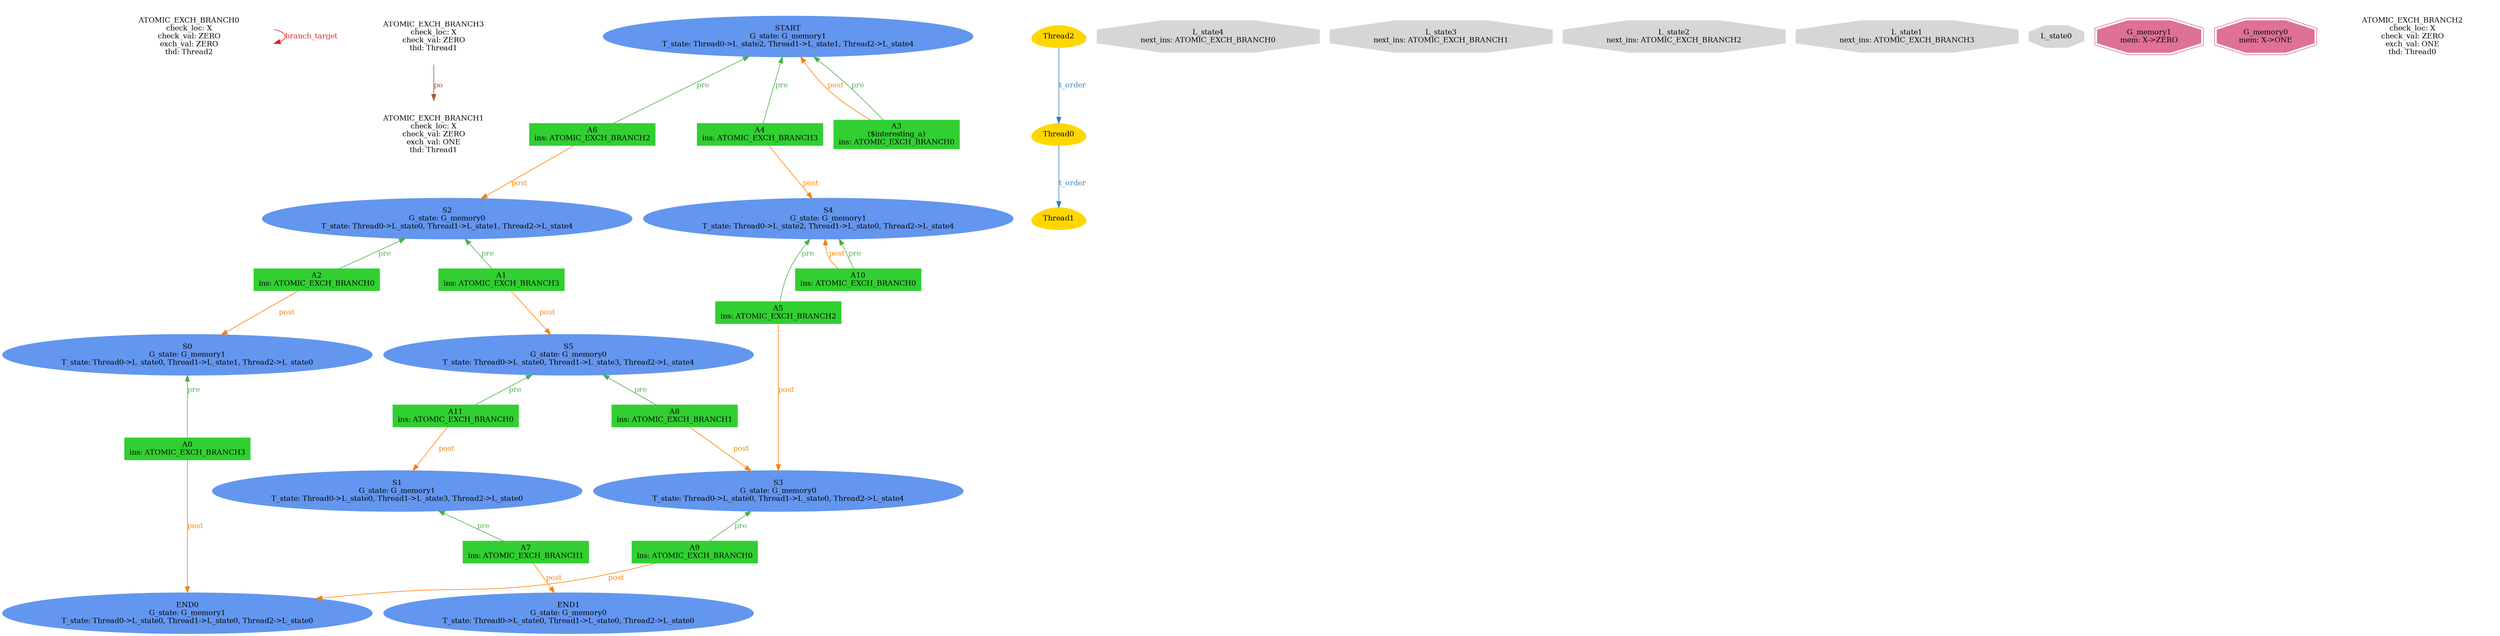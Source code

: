 digraph "graph" {
graph [fontsize=12]
node [fontsize=12]
edge [fontsize=12]
rankdir=TB;
"N29" -> "N29" [uuid = "<ATOMIC_EXCH_BRANCH0, ATOMIC_EXCH_BRANCH0>", color = "#e41a1c", fontcolor = "#e41a1c", style = "solid", label = "branch_target", dir = "forward", weight = "1"]
"N28" -> "N27" [uuid = "<ATOMIC_EXCH_BRANCH3, ATOMIC_EXCH_BRANCH1>", color = "#a65628", fontcolor = "#a65628", style = "solid", label = "po", dir = "forward", weight = "1"]
"N22" -> "N15" [uuid = "<A0, END0>", color = "#ff7f00", fontcolor = "#ff7f00", style = "solid", label = "post", dir = "forward", weight = "1"]
"N20" -> "N19" [uuid = "<A1, S5>", color = "#ff7f00", fontcolor = "#ff7f00", style = "solid", label = "post", dir = "forward", weight = "1"]
"N24" -> "N23" [uuid = "<A2, S0>", color = "#ff7f00", fontcolor = "#ff7f00", style = "solid", label = "post", dir = "forward", weight = "1"]
"N34" -> "N30" [uuid = "<A3, START>", color = "#ff7f00", fontcolor = "#ff7f00", style = "solid", label = "post", dir = "back", weight = "1"]
"N33" -> "N32" [uuid = "<A4, S4>", color = "#ff7f00", fontcolor = "#ff7f00", style = "solid", label = "post", dir = "forward", weight = "1"]
"N21" -> "N17" [uuid = "<A5, S3>", color = "#ff7f00", fontcolor = "#ff7f00", style = "solid", label = "post", dir = "forward", weight = "1"]
"N26" -> "N25" [uuid = "<A6, S2>", color = "#ff7f00", fontcolor = "#ff7f00", style = "solid", label = "post", dir = "forward", weight = "1"]
"N12" -> "N11" [uuid = "<A7, END1>", color = "#ff7f00", fontcolor = "#ff7f00", style = "solid", label = "post", dir = "forward", weight = "1"]
"N18" -> "N17" [uuid = "<A8, S3>", color = "#ff7f00", fontcolor = "#ff7f00", style = "solid", label = "post", dir = "forward", weight = "1"]
"N16" -> "N15" [uuid = "<A9, END0>", color = "#ff7f00", fontcolor = "#ff7f00", style = "solid", label = "post", dir = "forward", weight = "1"]
"N32" -> "N31" [uuid = "<A10, S4>", color = "#ff7f00", fontcolor = "#ff7f00", style = "solid", label = "post", dir = "back", weight = "1"]
"N14" -> "N13" [uuid = "<A11, S1>", color = "#ff7f00", fontcolor = "#ff7f00", style = "solid", label = "post", dir = "forward", weight = "1"]
"N23" -> "N22" [uuid = "<A0, S0>", color = "#4daf4a", fontcolor = "#4daf4a", style = "solid", label = "pre", dir = "back", weight = "1"]
"N25" -> "N20" [uuid = "<A1, S2>", color = "#4daf4a", fontcolor = "#4daf4a", style = "solid", label = "pre", dir = "back", weight = "1"]
"N25" -> "N24" [uuid = "<A2, S2>", color = "#4daf4a", fontcolor = "#4daf4a", style = "solid", label = "pre", dir = "back", weight = "1"]
"N34" -> "N30" [uuid = "<A3, START>", color = "#4daf4a", fontcolor = "#4daf4a", style = "solid", label = "pre", dir = "back", weight = "1"]
"N34" -> "N33" [uuid = "<A4, START>", color = "#4daf4a", fontcolor = "#4daf4a", style = "solid", label = "pre", dir = "back", weight = "1"]
"N32" -> "N21" [uuid = "<A5, S4>", color = "#4daf4a", fontcolor = "#4daf4a", style = "solid", label = "pre", dir = "back", weight = "1"]
"N34" -> "N26" [uuid = "<A6, START>", color = "#4daf4a", fontcolor = "#4daf4a", style = "solid", label = "pre", dir = "back", weight = "1"]
"N13" -> "N12" [uuid = "<A7, S1>", color = "#4daf4a", fontcolor = "#4daf4a", style = "solid", label = "pre", dir = "back", weight = "1"]
"N19" -> "N18" [uuid = "<A8, S5>", color = "#4daf4a", fontcolor = "#4daf4a", style = "solid", label = "pre", dir = "back", weight = "1"]
"N17" -> "N16" [uuid = "<A9, S3>", color = "#4daf4a", fontcolor = "#4daf4a", style = "solid", label = "pre", dir = "back", weight = "1"]
"N32" -> "N31" [uuid = "<A10, S4>", color = "#4daf4a", fontcolor = "#4daf4a", style = "solid", label = "pre", dir = "back", weight = "1"]
"N19" -> "N14" [uuid = "<A11, S5>", color = "#4daf4a", fontcolor = "#4daf4a", style = "solid", label = "pre", dir = "back", weight = "1"]
"N9" -> "N8" [uuid = "<Thread0, Thread1>", color = "#377eb8", fontcolor = "#377eb8", style = "solid", label = "t_order", dir = "forward", weight = "1"]
"N10" -> "N9" [uuid = "<Thread2, Thread0>", color = "#377eb8", fontcolor = "#377eb8", style = "solid", label = "t_order", dir = "forward", weight = "1"]
"N0" [uuid="L_state4", label="L_state4\nnext_ins: ATOMIC_EXCH_BRANCH0", color="#d6d6d6", fontcolor = "#000000", shape = "octagon", style = "filled, solid"]
"N1" [uuid="L_state3", label="L_state3\nnext_ins: ATOMIC_EXCH_BRANCH1", color="#d6d6d6", fontcolor = "#000000", shape = "octagon", style = "filled, solid"]
"N2" [uuid="L_state2", label="L_state2\nnext_ins: ATOMIC_EXCH_BRANCH2", color="#d6d6d6", fontcolor = "#000000", shape = "octagon", style = "filled, solid"]
"N3" [uuid="L_state1", label="L_state1\nnext_ins: ATOMIC_EXCH_BRANCH3", color="#d6d6d6", fontcolor = "#000000", shape = "octagon", style = "filled, solid"]
"N4" [uuid="L_state0", label="L_state0", color="#d6d6d6", fontcolor = "#000000", shape = "octagon", style = "filled, solid"]
"N5" [uuid="G_memory1", label="G_memory1\nmem: X->ZERO", color="#de7194", fontcolor = "#000000", shape = "doubleoctagon", style = "filled, solid"]
"N6" [uuid="G_memory0", label="G_memory0\nmem: X->ONE", color="#de7194", fontcolor = "#000000", shape = "doubleoctagon", style = "filled, solid"]
"N7" [uuid="ATOMIC_EXCH_BRANCH2", label="ATOMIC_EXCH_BRANCH2\ncheck_loc: X\ncheck_val: ZERO\nexch_val: ONE\nthd: Thread0", color="#ffffff", fontcolor = "#000000", shape = "octagon", style = "filled, solid"]
"N8" [uuid="Thread1", label="Thread1", color="#ffd700", fontcolor = "#000000", shape = "egg", style = "filled, solid"]
"N9" [uuid="Thread0", label="Thread0", color="#ffd700", fontcolor = "#000000", shape = "egg", style = "filled, solid"]
"N10" [uuid="Thread2", label="Thread2", color="#ffd700", fontcolor = "#000000", shape = "egg", style = "filled, solid"]
"N11" [uuid="END1", label="END1\nG_state: G_memory0\nT_state: Thread0->L_state0, Thread1->L_state0, Thread2->L_state0", color="#6396ef", fontcolor = "#000000", shape = "ellipse", style = "filled, solid"]
"N12" [uuid="A7", label="A7\nins: ATOMIC_EXCH_BRANCH1", color="#31cf31", fontcolor = "#000000", shape = "box", style = "filled, solid"]
"N13" [uuid="S1", label="S1\nG_state: G_memory1\nT_state: Thread0->L_state0, Thread1->L_state3, Thread2->L_state0", color="#6396ef", fontcolor = "#000000", shape = "ellipse", style = "filled, solid"]
"N14" [uuid="A11", label="A11\nins: ATOMIC_EXCH_BRANCH0", color="#31cf31", fontcolor = "#000000", shape = "box", style = "filled, solid"]
"N15" [uuid="END0", label="END0\nG_state: G_memory1\nT_state: Thread0->L_state0, Thread1->L_state0, Thread2->L_state0", color="#6396ef", fontcolor = "#000000", shape = "ellipse", style = "filled, solid"]
"N16" [uuid="A9", label="A9\nins: ATOMIC_EXCH_BRANCH0", color="#31cf31", fontcolor = "#000000", shape = "box", style = "filled, solid"]
"N17" [uuid="S3", label="S3\nG_state: G_memory0\nT_state: Thread0->L_state0, Thread1->L_state0, Thread2->L_state4", color="#6396ef", fontcolor = "#000000", shape = "ellipse", style = "filled, solid"]
"N18" [uuid="A8", label="A8\nins: ATOMIC_EXCH_BRANCH1", color="#31cf31", fontcolor = "#000000", shape = "box", style = "filled, solid"]
"N19" [uuid="S5", label="S5\nG_state: G_memory0\nT_state: Thread0->L_state0, Thread1->L_state3, Thread2->L_state4", color="#6396ef", fontcolor = "#000000", shape = "ellipse", style = "filled, solid"]
"N20" [uuid="A1", label="A1\nins: ATOMIC_EXCH_BRANCH3", color="#31cf31", fontcolor = "#000000", shape = "box", style = "filled, solid"]
"N21" [uuid="A5", label="A5\nins: ATOMIC_EXCH_BRANCH2", color="#31cf31", fontcolor = "#000000", shape = "box", style = "filled, solid"]
"N22" [uuid="A0", label="A0\nins: ATOMIC_EXCH_BRANCH3", color="#31cf31", fontcolor = "#000000", shape = "box", style = "filled, solid"]
"N23" [uuid="S0", label="S0\nG_state: G_memory1\nT_state: Thread0->L_state0, Thread1->L_state1, Thread2->L_state0", color="#6396ef", fontcolor = "#000000", shape = "ellipse", style = "filled, solid"]
"N24" [uuid="A2", label="A2\nins: ATOMIC_EXCH_BRANCH0", color="#31cf31", fontcolor = "#000000", shape = "box", style = "filled, solid"]
"N25" [uuid="S2", label="S2\nG_state: G_memory0\nT_state: Thread0->L_state0, Thread1->L_state1, Thread2->L_state4", color="#6396ef", fontcolor = "#000000", shape = "ellipse", style = "filled, solid"]
"N26" [uuid="A6", label="A6\nins: ATOMIC_EXCH_BRANCH2", color="#31cf31", fontcolor = "#000000", shape = "box", style = "filled, solid"]
"N27" [uuid="ATOMIC_EXCH_BRANCH1", label="ATOMIC_EXCH_BRANCH1\ncheck_loc: X\ncheck_val: ZERO\nexch_val: ONE\nthd: Thread1", color="#ffffff", fontcolor = "#000000", shape = "octagon", style = "filled, solid"]
"N28" [uuid="ATOMIC_EXCH_BRANCH3", label="ATOMIC_EXCH_BRANCH3\ncheck_loc: X\ncheck_val: ZERO\nthd: Thread1", color="#ffffff", fontcolor = "#000000", shape = "octagon", style = "filled, solid"]
"N29" [uuid="ATOMIC_EXCH_BRANCH0", label="ATOMIC_EXCH_BRANCH0\ncheck_loc: X\ncheck_val: ZERO\nexch_val: ZERO\nthd: Thread2", color="#ffffff", fontcolor = "#000000", shape = "octagon", style = "filled, solid"]
"N30" [uuid="A3", label="A3\n($interesting_a)\nins: ATOMIC_EXCH_BRANCH0", color="#31cf31", fontcolor = "#000000", shape = "box", style = "filled, solid"]
"N31" [uuid="A10", label="A10\nins: ATOMIC_EXCH_BRANCH0", color="#31cf31", fontcolor = "#000000", shape = "box", style = "filled, solid"]
"N32" [uuid="S4", label="S4\nG_state: G_memory1\nT_state: Thread0->L_state2, Thread1->L_state0, Thread2->L_state4", color="#6396ef", fontcolor = "#000000", shape = "ellipse", style = "filled, solid"]
"N33" [uuid="A4", label="A4\nins: ATOMIC_EXCH_BRANCH3", color="#31cf31", fontcolor = "#000000", shape = "box", style = "filled, solid"]
"N34" [uuid="START", label="START\nG_state: G_memory1\nT_state: Thread0->L_state2, Thread1->L_state1, Thread2->L_state4", color="#6396ef", fontcolor = "#000000", shape = "ellipse", style = "filled, solid"]
}
